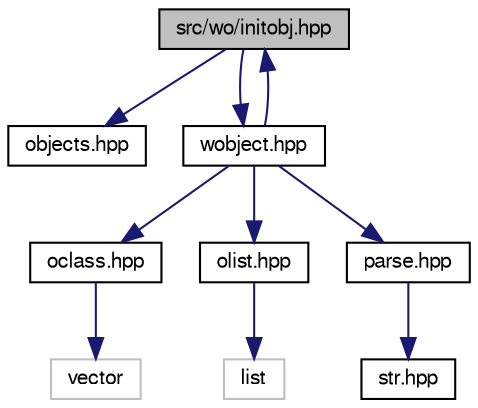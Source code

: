 digraph "src/wo/initobj.hpp"
{
 // LATEX_PDF_SIZE
  bgcolor="transparent";
  edge [fontname="FreeSans",fontsize="10",labelfontname="FreeSans",labelfontsize="10"];
  node [fontname="FreeSans",fontsize="10",shape=record];
  Node1 [label="src/wo/initobj.hpp",height=0.2,width=0.4,color="black", fillcolor="grey75", style="filled", fontcolor="black",tooltip=" "];
  Node1 -> Node2 [color="midnightblue",fontsize="10",style="solid",fontname="FreeSans"];
  Node2 [label="objects.hpp",height=0.2,width=0.4,color="black",URL="$a00620.html",tooltip=" "];
  Node1 -> Node3 [color="midnightblue",fontsize="10",style="solid",fontname="FreeSans"];
  Node3 [label="wobject.hpp",height=0.2,width=0.4,color="black",URL="$a00866.html",tooltip=" "];
  Node3 -> Node4 [color="midnightblue",fontsize="10",style="solid",fontname="FreeSans"];
  Node4 [label="oclass.hpp",height=0.2,width=0.4,color="black",URL="$a00626.html",tooltip=" "];
  Node4 -> Node5 [color="midnightblue",fontsize="10",style="solid",fontname="FreeSans"];
  Node5 [label="vector",height=0.2,width=0.4,color="grey75",tooltip=" "];
  Node3 -> Node6 [color="midnightblue",fontsize="10",style="solid",fontname="FreeSans"];
  Node6 [label="olist.hpp",height=0.2,width=0.4,color="black",URL="$a00632.html",tooltip=" "];
  Node6 -> Node7 [color="midnightblue",fontsize="10",style="solid",fontname="FreeSans"];
  Node7 [label="list",height=0.2,width=0.4,color="grey75",tooltip=" "];
  Node3 -> Node8 [color="midnightblue",fontsize="10",style="solid",fontname="FreeSans"];
  Node8 [label="parse.hpp",height=0.2,width=0.4,color="black",URL="$a00638.html",tooltip=" "];
  Node8 -> Node9 [color="midnightblue",fontsize="10",style="solid",fontname="FreeSans"];
  Node9 [label="str.hpp",height=0.2,width=0.4,color="black",URL="$a00179.html",tooltip=" "];
  Node3 -> Node1 [color="midnightblue",fontsize="10",style="solid",fontname="FreeSans"];
}
